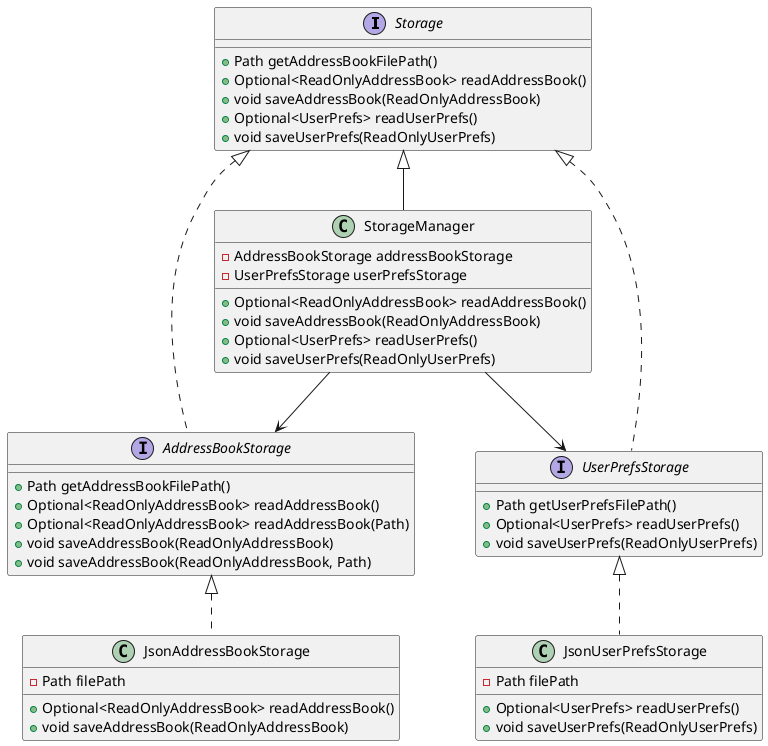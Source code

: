 @startuml

interface Storage {
    +Path getAddressBookFilePath()
    +Optional<ReadOnlyAddressBook> readAddressBook()
    +void saveAddressBook(ReadOnlyAddressBook)
    +Optional<UserPrefs> readUserPrefs()
    +void saveUserPrefs(ReadOnlyUserPrefs)
}

interface AddressBookStorage {
    +Path getAddressBookFilePath()
    +Optional<ReadOnlyAddressBook> readAddressBook()
    +Optional<ReadOnlyAddressBook> readAddressBook(Path)
    +void saveAddressBook(ReadOnlyAddressBook)
    +void saveAddressBook(ReadOnlyAddressBook, Path)
}

interface UserPrefsStorage {
    +Path getUserPrefsFilePath()
    +Optional<UserPrefs> readUserPrefs()
    +void saveUserPrefs(ReadOnlyUserPrefs)
}

class StorageManager {
    -AddressBookStorage addressBookStorage
    -UserPrefsStorage userPrefsStorage
    +Optional<ReadOnlyAddressBook> readAddressBook()
    +void saveAddressBook(ReadOnlyAddressBook)
    +Optional<UserPrefs> readUserPrefs()
    +void saveUserPrefs(ReadOnlyUserPrefs)
}

class JsonAddressBookStorage {
    -Path filePath
    +Optional<ReadOnlyAddressBook> readAddressBook()
    +void saveAddressBook(ReadOnlyAddressBook)
}

class JsonUserPrefsStorage {
    -Path filePath
    +Optional<UserPrefs> readUserPrefs()
    +void saveUserPrefs(ReadOnlyUserPrefs)
}

Storage <|.. AddressBookStorage
Storage <|.. UserPrefsStorage
Storage <|-- StorageManager

AddressBookStorage <|.. JsonAddressBookStorage
UserPrefsStorage <|.. JsonUserPrefsStorage

StorageManager --> AddressBookStorage
StorageManager --> UserPrefsStorage

@enduml
